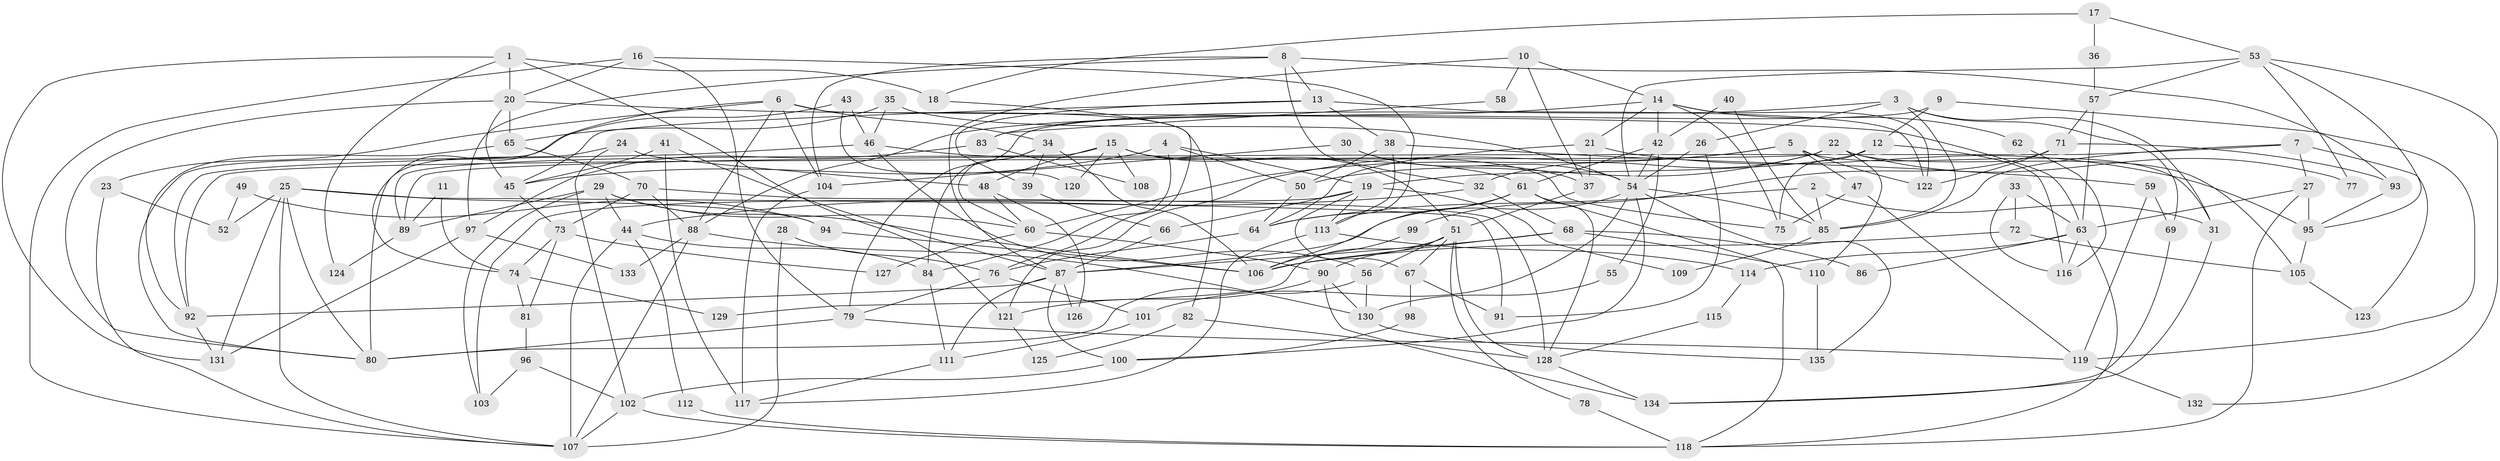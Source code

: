 // coarse degree distribution, {5: 0.10227272727272728, 6: 0.18181818181818182, 7: 0.10227272727272728, 4: 0.1590909090909091, 8: 0.10227272727272728, 2: 0.14772727272727273, 3: 0.1590909090909091, 9: 0.022727272727272728, 14: 0.011363636363636364, 12: 0.011363636363636364}
// Generated by graph-tools (version 1.1) at 2025/41/03/06/25 10:41:55]
// undirected, 135 vertices, 270 edges
graph export_dot {
graph [start="1"]
  node [color=gray90,style=filled];
  1;
  2;
  3;
  4;
  5;
  6;
  7;
  8;
  9;
  10;
  11;
  12;
  13;
  14;
  15;
  16;
  17;
  18;
  19;
  20;
  21;
  22;
  23;
  24;
  25;
  26;
  27;
  28;
  29;
  30;
  31;
  32;
  33;
  34;
  35;
  36;
  37;
  38;
  39;
  40;
  41;
  42;
  43;
  44;
  45;
  46;
  47;
  48;
  49;
  50;
  51;
  52;
  53;
  54;
  55;
  56;
  57;
  58;
  59;
  60;
  61;
  62;
  63;
  64;
  65;
  66;
  67;
  68;
  69;
  70;
  71;
  72;
  73;
  74;
  75;
  76;
  77;
  78;
  79;
  80;
  81;
  82;
  83;
  84;
  85;
  86;
  87;
  88;
  89;
  90;
  91;
  92;
  93;
  94;
  95;
  96;
  97;
  98;
  99;
  100;
  101;
  102;
  103;
  104;
  105;
  106;
  107;
  108;
  109;
  110;
  111;
  112;
  113;
  114;
  115;
  116;
  117;
  118;
  119;
  120;
  121;
  122;
  123;
  124;
  125;
  126;
  127;
  128;
  129;
  130;
  131;
  132;
  133;
  134;
  135;
  1 -- 131;
  1 -- 20;
  1 -- 18;
  1 -- 121;
  1 -- 124;
  2 -- 64;
  2 -- 31;
  2 -- 85;
  3 -- 31;
  3 -- 26;
  3 -- 69;
  3 -- 83;
  3 -- 85;
  4 -- 45;
  4 -- 84;
  4 -- 19;
  4 -- 50;
  5 -- 121;
  5 -- 60;
  5 -- 31;
  5 -- 47;
  5 -- 122;
  6 -- 88;
  6 -- 104;
  6 -- 23;
  6 -- 34;
  6 -- 74;
  6 -- 82;
  7 -- 85;
  7 -- 27;
  7 -- 89;
  7 -- 123;
  8 -- 13;
  8 -- 32;
  8 -- 93;
  8 -- 97;
  8 -- 104;
  9 -- 119;
  9 -- 79;
  9 -- 12;
  10 -- 14;
  10 -- 87;
  10 -- 37;
  10 -- 58;
  11 -- 74;
  11 -- 89;
  12 -- 75;
  12 -- 19;
  12 -- 116;
  13 -- 122;
  13 -- 39;
  13 -- 38;
  13 -- 45;
  14 -- 42;
  14 -- 21;
  14 -- 62;
  14 -- 75;
  14 -- 88;
  14 -- 122;
  15 -- 51;
  15 -- 89;
  15 -- 48;
  15 -- 75;
  15 -- 108;
  15 -- 120;
  16 -- 113;
  16 -- 79;
  16 -- 20;
  16 -- 107;
  17 -- 53;
  17 -- 18;
  17 -- 36;
  18 -- 76;
  19 -- 66;
  19 -- 67;
  19 -- 103;
  19 -- 109;
  19 -- 113;
  20 -- 65;
  20 -- 45;
  20 -- 63;
  20 -- 80;
  21 -- 37;
  21 -- 95;
  21 -- 64;
  22 -- 92;
  22 -- 105;
  22 -- 32;
  22 -- 50;
  22 -- 77;
  22 -- 110;
  23 -- 107;
  23 -- 52;
  24 -- 102;
  24 -- 80;
  24 -- 48;
  25 -- 107;
  25 -- 80;
  25 -- 52;
  25 -- 91;
  25 -- 94;
  25 -- 131;
  26 -- 91;
  26 -- 54;
  27 -- 63;
  27 -- 118;
  27 -- 95;
  28 -- 76;
  28 -- 107;
  29 -- 106;
  29 -- 60;
  29 -- 44;
  29 -- 89;
  29 -- 103;
  30 -- 104;
  30 -- 54;
  30 -- 37;
  31 -- 134;
  32 -- 44;
  32 -- 68;
  33 -- 63;
  33 -- 116;
  33 -- 72;
  34 -- 60;
  34 -- 39;
  34 -- 84;
  34 -- 106;
  35 -- 46;
  35 -- 54;
  35 -- 65;
  36 -- 57;
  37 -- 51;
  38 -- 50;
  38 -- 59;
  38 -- 113;
  39 -- 66;
  40 -- 85;
  40 -- 42;
  41 -- 45;
  41 -- 87;
  41 -- 117;
  42 -- 61;
  42 -- 54;
  42 -- 55;
  43 -- 46;
  43 -- 80;
  43 -- 120;
  44 -- 107;
  44 -- 84;
  44 -- 112;
  45 -- 73;
  46 -- 61;
  46 -- 92;
  46 -- 56;
  47 -- 75;
  47 -- 119;
  48 -- 60;
  48 -- 126;
  49 -- 52;
  49 -- 94;
  50 -- 64;
  51 -- 56;
  51 -- 67;
  51 -- 78;
  51 -- 90;
  51 -- 128;
  51 -- 129;
  53 -- 54;
  53 -- 57;
  53 -- 77;
  53 -- 95;
  53 -- 132;
  54 -- 85;
  54 -- 87;
  54 -- 100;
  54 -- 101;
  54 -- 135;
  55 -- 130;
  56 -- 130;
  56 -- 80;
  57 -- 71;
  57 -- 63;
  58 -- 83;
  59 -- 119;
  59 -- 69;
  60 -- 90;
  60 -- 127;
  61 -- 64;
  61 -- 128;
  61 -- 106;
  61 -- 118;
  62 -- 116;
  63 -- 118;
  63 -- 86;
  63 -- 114;
  63 -- 116;
  64 -- 76;
  65 -- 70;
  65 -- 92;
  66 -- 87;
  67 -- 91;
  67 -- 98;
  68 -- 106;
  68 -- 86;
  68 -- 87;
  68 -- 110;
  69 -- 134;
  70 -- 73;
  70 -- 128;
  70 -- 88;
  71 -- 93;
  71 -- 122;
  71 -- 99;
  72 -- 106;
  72 -- 105;
  73 -- 74;
  73 -- 81;
  73 -- 127;
  74 -- 81;
  74 -- 129;
  76 -- 101;
  76 -- 79;
  78 -- 118;
  79 -- 80;
  79 -- 119;
  81 -- 96;
  82 -- 128;
  82 -- 125;
  83 -- 97;
  83 -- 108;
  84 -- 111;
  85 -- 109;
  87 -- 111;
  87 -- 92;
  87 -- 100;
  87 -- 126;
  88 -- 107;
  88 -- 130;
  88 -- 133;
  89 -- 124;
  90 -- 130;
  90 -- 121;
  90 -- 134;
  92 -- 131;
  93 -- 95;
  94 -- 106;
  95 -- 105;
  96 -- 102;
  96 -- 103;
  97 -- 131;
  97 -- 133;
  98 -- 100;
  99 -- 106;
  100 -- 102;
  101 -- 111;
  102 -- 107;
  102 -- 118;
  104 -- 117;
  105 -- 123;
  110 -- 135;
  111 -- 117;
  112 -- 118;
  113 -- 114;
  113 -- 117;
  114 -- 115;
  115 -- 128;
  119 -- 132;
  121 -- 125;
  128 -- 134;
  130 -- 135;
}
